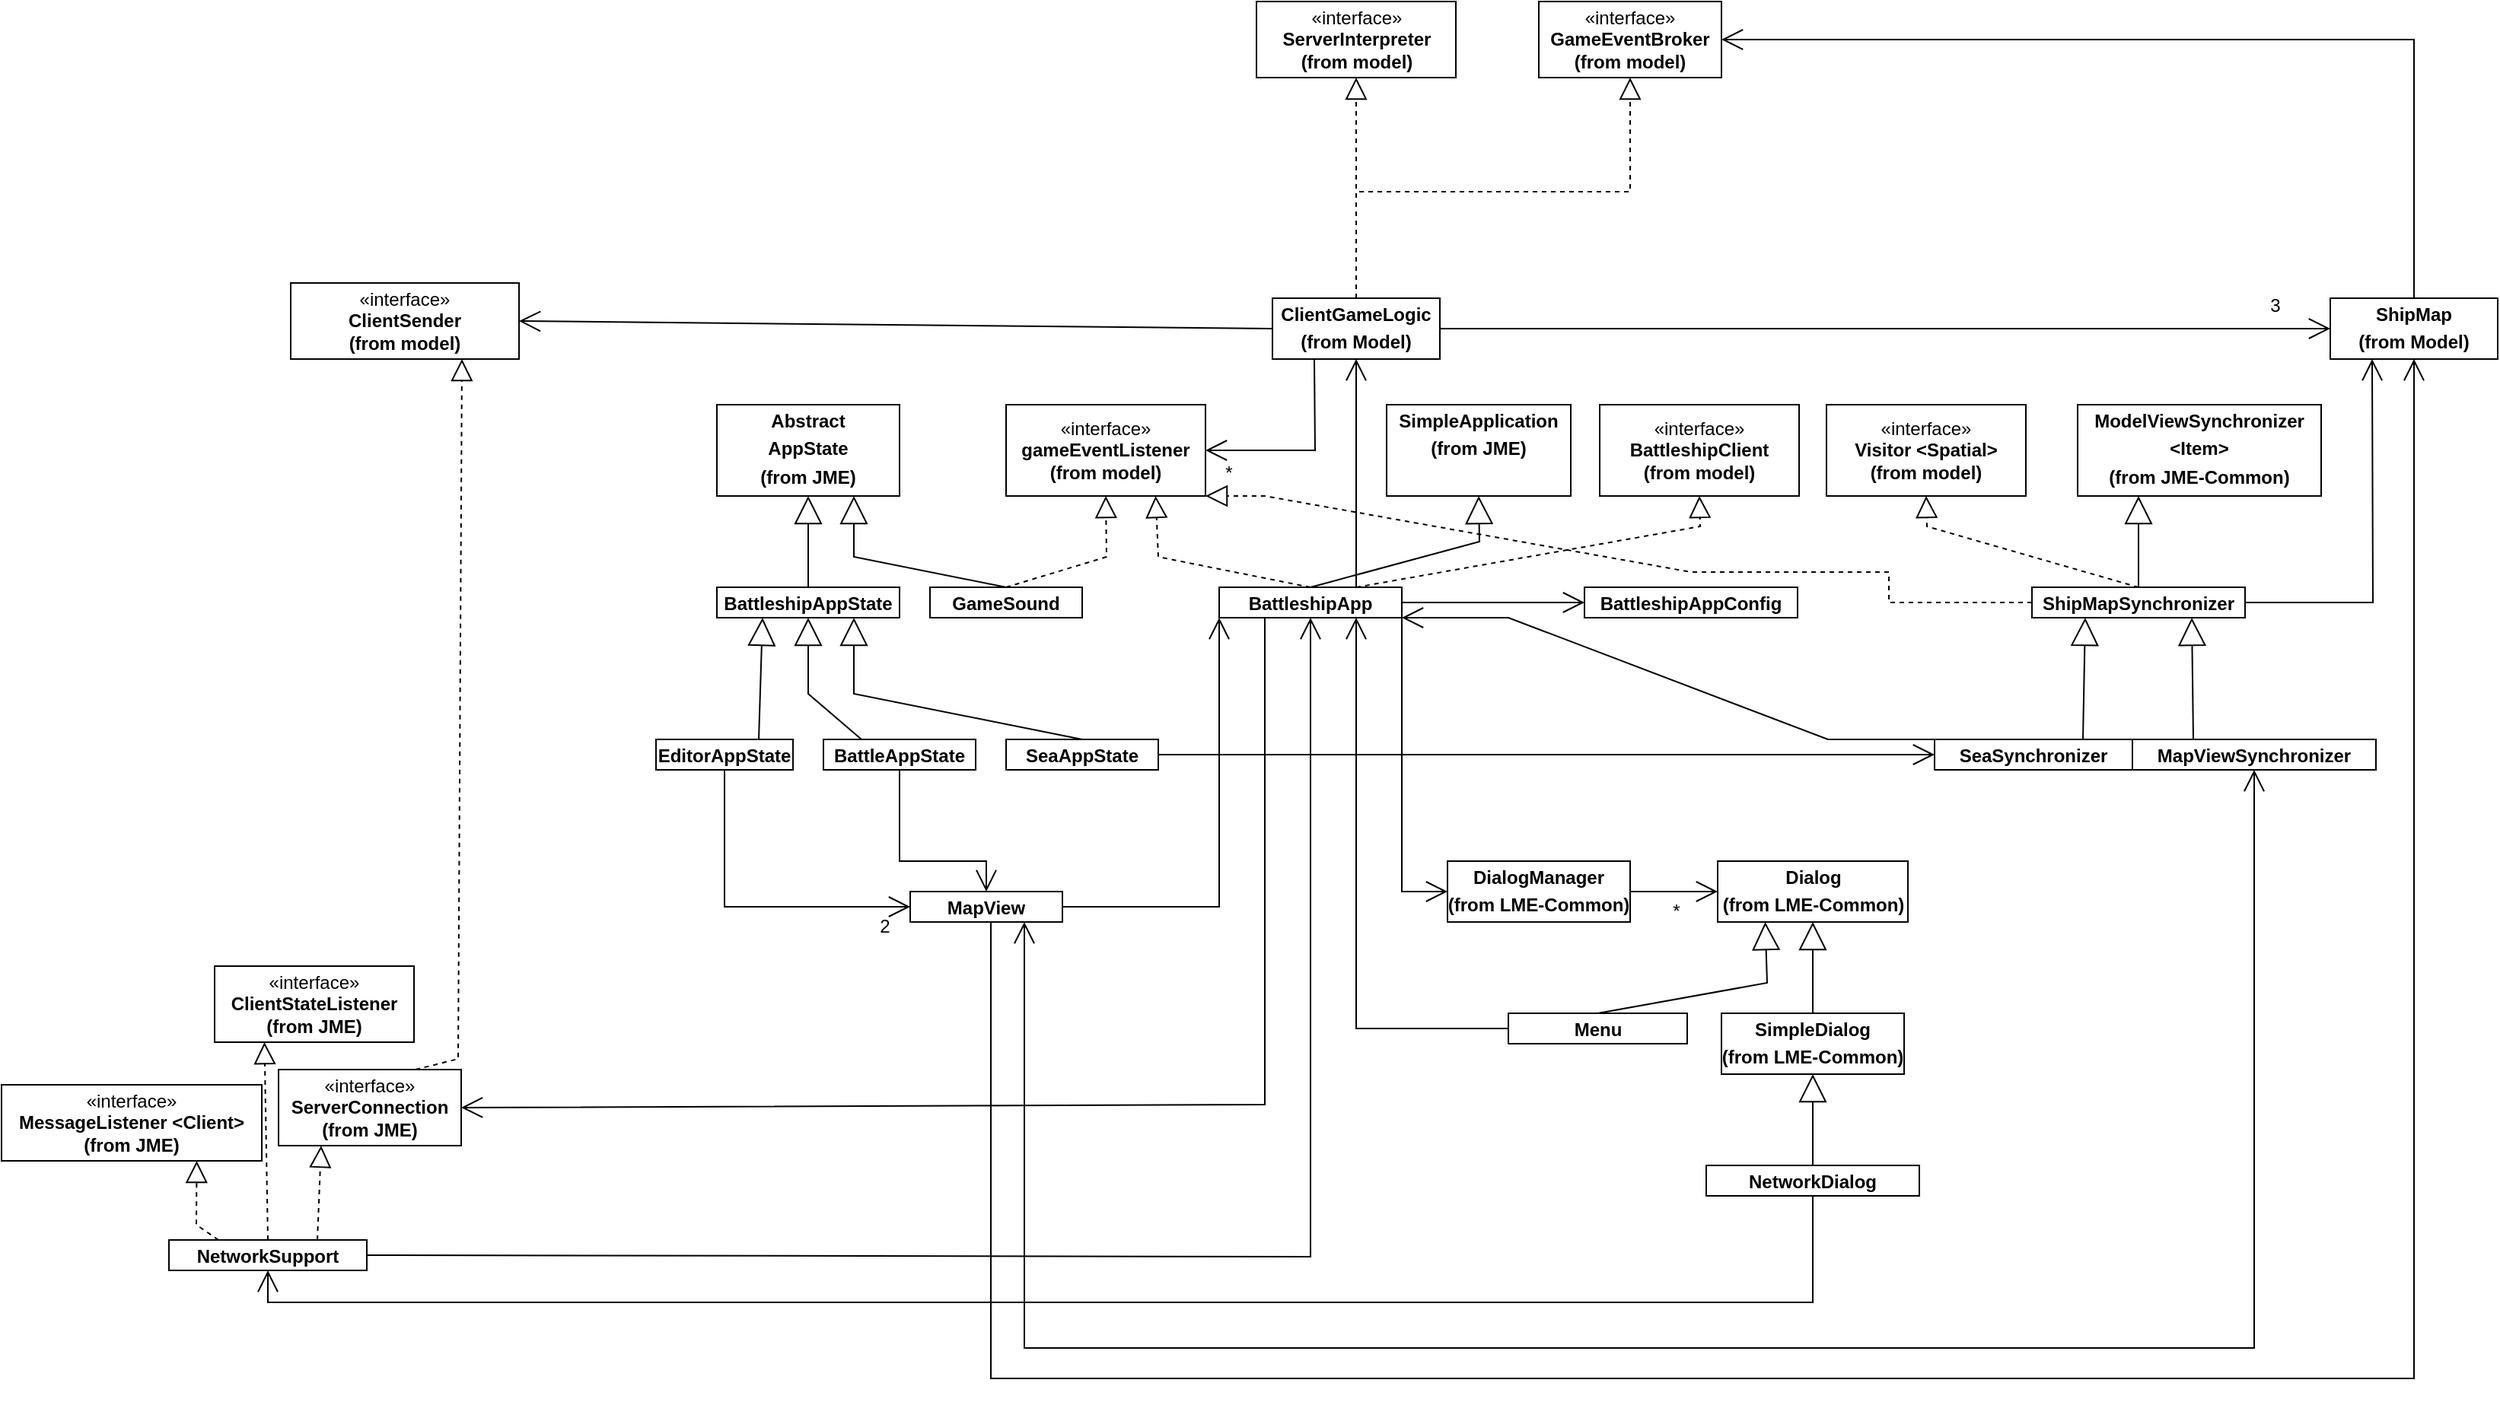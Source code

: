 <mxfile version="24.7.8">
  <diagram id="C5RBs43oDa-KdzZeNtuy" name="Page-1">
    <mxGraphModel dx="1538" dy="866" grid="1" gridSize="10" guides="1" tooltips="1" connect="1" arrows="1" fold="1" page="1" pageScale="1" pageWidth="827" pageHeight="1169" math="0" shadow="0">
      <root>
        <mxCell id="WIyWlLk6GJQsqaUBKTNV-0" />
        <mxCell id="WIyWlLk6GJQsqaUBKTNV-1" parent="WIyWlLk6GJQsqaUBKTNV-0" />
        <mxCell id="TwrB0rHwIU3CN8L-tBzC-1" value="«interface»&lt;br&gt;&lt;b&gt;GameEventBroker&lt;/b&gt;&lt;div&gt;&lt;b&gt;(from model)&lt;/b&gt;&lt;b&gt;&lt;br&gt;&lt;/b&gt;&lt;/div&gt;" style="html=1;whiteSpace=wrap;" vertex="1" parent="WIyWlLk6GJQsqaUBKTNV-1">
          <mxGeometry x="1140" y="535" width="120" height="50" as="geometry" />
        </mxCell>
        <mxCell id="TwrB0rHwIU3CN8L-tBzC-2" value="«interface»&lt;br&gt;&lt;b&gt;ServerInterpreter&lt;/b&gt;&lt;div&gt;&lt;b&gt;(from model)&lt;/b&gt;&lt;/div&gt;" style="html=1;whiteSpace=wrap;" vertex="1" parent="WIyWlLk6GJQsqaUBKTNV-1">
          <mxGeometry x="954.5" y="535" width="131" height="50" as="geometry" />
        </mxCell>
        <mxCell id="TwrB0rHwIU3CN8L-tBzC-3" value="«interface»&lt;br&gt;&lt;b&gt;ClientSender&lt;/b&gt;&lt;div&gt;&lt;b&gt;(from model)&lt;/b&gt;&lt;/div&gt;" style="html=1;whiteSpace=wrap;" vertex="1" parent="WIyWlLk6GJQsqaUBKTNV-1">
          <mxGeometry x="320" y="720" width="150" height="50" as="geometry" />
        </mxCell>
        <mxCell id="TwrB0rHwIU3CN8L-tBzC-4" value="«interface»&lt;br&gt;&lt;b&gt;gameEventListener&lt;/b&gt;&lt;div&gt;&lt;b&gt;(from model)&lt;/b&gt;&lt;/div&gt;" style="html=1;whiteSpace=wrap;" vertex="1" parent="WIyWlLk6GJQsqaUBKTNV-1">
          <mxGeometry x="790" y="800" width="131" height="60" as="geometry" />
        </mxCell>
        <mxCell id="TwrB0rHwIU3CN8L-tBzC-5" value="&lt;p style=&quot;margin:0px;margin-top:4px;text-align:center;&quot;&gt;&lt;b&gt;ClientGameLogic&lt;/b&gt;&lt;/p&gt;&lt;p style=&quot;margin:0px;margin-top:4px;text-align:center;&quot;&gt;&lt;b&gt;(from Model)&lt;/b&gt;&lt;/p&gt;" style="verticalAlign=top;align=left;overflow=fill;html=1;whiteSpace=wrap;" vertex="1" parent="WIyWlLk6GJQsqaUBKTNV-1">
          <mxGeometry x="965" y="730" width="110" height="40" as="geometry" />
        </mxCell>
        <mxCell id="TwrB0rHwIU3CN8L-tBzC-6" value="" style="endArrow=open;endFill=1;endSize=12;html=1;rounded=0;exitX=1;exitY=0.5;exitDx=0;exitDy=0;entryX=0;entryY=0.5;entryDx=0;entryDy=0;" edge="1" parent="WIyWlLk6GJQsqaUBKTNV-1" source="TwrB0rHwIU3CN8L-tBzC-5" target="TwrB0rHwIU3CN8L-tBzC-16">
          <mxGeometry width="160" relative="1" as="geometry">
            <mxPoint x="865" y="445" as="sourcePoint" />
            <mxPoint x="865" y="560" as="targetPoint" />
            <Array as="points" />
          </mxGeometry>
        </mxCell>
        <mxCell id="TwrB0rHwIU3CN8L-tBzC-7" value="" style="endArrow=open;endFill=1;endSize=12;html=1;rounded=0;exitX=0;exitY=0.5;exitDx=0;exitDy=0;entryX=1;entryY=0.5;entryDx=0;entryDy=0;" edge="1" parent="WIyWlLk6GJQsqaUBKTNV-1" source="TwrB0rHwIU3CN8L-tBzC-5" target="TwrB0rHwIU3CN8L-tBzC-3">
          <mxGeometry width="160" relative="1" as="geometry">
            <mxPoint x="867" y="755" as="sourcePoint" />
            <mxPoint x="690" y="750" as="targetPoint" />
            <Array as="points" />
          </mxGeometry>
        </mxCell>
        <mxCell id="TwrB0rHwIU3CN8L-tBzC-8" value="" style="endArrow=open;endFill=1;endSize=12;html=1;rounded=0;exitX=0.25;exitY=1;exitDx=0;exitDy=0;entryX=1;entryY=0.5;entryDx=0;entryDy=0;" edge="1" parent="WIyWlLk6GJQsqaUBKTNV-1" source="TwrB0rHwIU3CN8L-tBzC-5" target="TwrB0rHwIU3CN8L-tBzC-4">
          <mxGeometry width="160" relative="1" as="geometry">
            <mxPoint x="877" y="765" as="sourcePoint" />
            <mxPoint x="877" y="635" as="targetPoint" />
            <Array as="points">
              <mxPoint x="993" y="830" />
            </Array>
          </mxGeometry>
        </mxCell>
        <mxCell id="TwrB0rHwIU3CN8L-tBzC-9" value="" style="endArrow=block;dashed=1;endFill=0;endSize=12;html=1;rounded=0;entryX=0.5;entryY=1;entryDx=0;entryDy=0;exitX=0.5;exitY=0;exitDx=0;exitDy=0;" edge="1" parent="WIyWlLk6GJQsqaUBKTNV-1" source="TwrB0rHwIU3CN8L-tBzC-5" target="TwrB0rHwIU3CN8L-tBzC-1">
          <mxGeometry width="160" relative="1" as="geometry">
            <mxPoint x="880" y="750" as="sourcePoint" />
            <mxPoint x="1015" y="550" as="targetPoint" />
            <Array as="points">
              <mxPoint x="1020" y="660" />
              <mxPoint x="1200" y="660" />
            </Array>
          </mxGeometry>
        </mxCell>
        <mxCell id="TwrB0rHwIU3CN8L-tBzC-10" value="" style="endArrow=block;dashed=1;endFill=0;endSize=12;html=1;rounded=0;entryX=0.5;entryY=1;entryDx=0;entryDy=0;exitX=0.5;exitY=0;exitDx=0;exitDy=0;" edge="1" parent="WIyWlLk6GJQsqaUBKTNV-1" source="TwrB0rHwIU3CN8L-tBzC-5" target="TwrB0rHwIU3CN8L-tBzC-2">
          <mxGeometry width="160" relative="1" as="geometry">
            <mxPoint x="880" y="750" as="sourcePoint" />
            <mxPoint x="1190" y="640" as="targetPoint" />
            <Array as="points">
              <mxPoint x="1020" y="660" />
            </Array>
          </mxGeometry>
        </mxCell>
        <mxCell id="TwrB0rHwIU3CN8L-tBzC-11" value="3" style="text;html=1;align=center;verticalAlign=middle;whiteSpace=wrap;rounded=0;" vertex="1" parent="WIyWlLk6GJQsqaUBKTNV-1">
          <mxGeometry x="1594" y="720" width="60" height="30" as="geometry" />
        </mxCell>
        <mxCell id="TwrB0rHwIU3CN8L-tBzC-15" value="*" style="text;html=1;align=center;verticalAlign=middle;resizable=0;points=[];autosize=1;strokeColor=none;fillColor=none;" vertex="1" parent="WIyWlLk6GJQsqaUBKTNV-1">
          <mxGeometry x="921" y="830" width="30" height="30" as="geometry" />
        </mxCell>
        <mxCell id="TwrB0rHwIU3CN8L-tBzC-16" value="&lt;p style=&quot;margin:0px;margin-top:4px;text-align:center;&quot;&gt;&lt;b style=&quot;background-color: initial;&quot;&gt;ShipMap&lt;/b&gt;&lt;/p&gt;&lt;p style=&quot;margin:0px;margin-top:4px;text-align:center;&quot;&gt;&lt;b style=&quot;background-color: initial;&quot;&gt;(from Model)&lt;/b&gt;&lt;br&gt;&lt;/p&gt;" style="verticalAlign=top;align=left;overflow=fill;html=1;whiteSpace=wrap;" vertex="1" parent="WIyWlLk6GJQsqaUBKTNV-1">
          <mxGeometry x="1660" y="730" width="110" height="40" as="geometry" />
        </mxCell>
        <mxCell id="TwrB0rHwIU3CN8L-tBzC-20" value="" style="endArrow=open;endFill=1;endSize=12;html=1;rounded=0;exitX=0.5;exitY=0;exitDx=0;exitDy=0;entryX=1;entryY=0.5;entryDx=0;entryDy=0;" edge="1" parent="WIyWlLk6GJQsqaUBKTNV-1" source="TwrB0rHwIU3CN8L-tBzC-16" target="TwrB0rHwIU3CN8L-tBzC-1">
          <mxGeometry width="160" relative="1" as="geometry">
            <mxPoint x="1300" y="630" as="sourcePoint" />
            <mxPoint x="1585" y="630" as="targetPoint" />
            <Array as="points">
              <mxPoint x="1715" y="560" />
            </Array>
          </mxGeometry>
        </mxCell>
        <mxCell id="TwrB0rHwIU3CN8L-tBzC-21" value="&lt;p style=&quot;margin:0px;margin-top:4px;text-align:center;&quot;&gt;&lt;b&gt;BattleshipAppState&lt;/b&gt;&lt;/p&gt;" style="verticalAlign=top;align=left;overflow=fill;html=1;whiteSpace=wrap;" vertex="1" parent="WIyWlLk6GJQsqaUBKTNV-1">
          <mxGeometry x="600" y="920" width="120" height="20" as="geometry" />
        </mxCell>
        <mxCell id="TwrB0rHwIU3CN8L-tBzC-22" value="&lt;p style=&quot;margin:0px;margin-top:4px;text-align:center;&quot;&gt;&lt;b&gt;BattleshipApp&lt;/b&gt;&lt;/p&gt;" style="verticalAlign=top;align=left;overflow=fill;html=1;whiteSpace=wrap;" vertex="1" parent="WIyWlLk6GJQsqaUBKTNV-1">
          <mxGeometry x="930" y="920" width="120" height="20" as="geometry" />
        </mxCell>
        <mxCell id="TwrB0rHwIU3CN8L-tBzC-23" value="&lt;p style=&quot;margin:0px;margin-top:4px;text-align:center;&quot;&gt;&lt;b&gt;GameSound&lt;/b&gt;&lt;/p&gt;" style="verticalAlign=top;align=left;overflow=fill;html=1;whiteSpace=wrap;" vertex="1" parent="WIyWlLk6GJQsqaUBKTNV-1">
          <mxGeometry x="740" y="920" width="100" height="20" as="geometry" />
        </mxCell>
        <mxCell id="TwrB0rHwIU3CN8L-tBzC-24" value="&lt;p style=&quot;margin:0px;margin-top:4px;text-align:center;&quot;&gt;&lt;b&gt;BattleshipAppConfig&lt;/b&gt;&lt;/p&gt;" style="verticalAlign=top;align=left;overflow=fill;html=1;whiteSpace=wrap;" vertex="1" parent="WIyWlLk6GJQsqaUBKTNV-1">
          <mxGeometry x="1170" y="920" width="140" height="20" as="geometry" />
        </mxCell>
        <mxCell id="TwrB0rHwIU3CN8L-tBzC-25" value="&lt;p style=&quot;margin:0px;margin-top:4px;text-align:center;&quot;&gt;&lt;b&gt;SeaSynchronizer&lt;/b&gt;&lt;/p&gt;" style="verticalAlign=top;align=left;overflow=fill;html=1;whiteSpace=wrap;" vertex="1" parent="WIyWlLk6GJQsqaUBKTNV-1">
          <mxGeometry x="1400" y="1020" width="130" height="20" as="geometry" />
        </mxCell>
        <mxCell id="TwrB0rHwIU3CN8L-tBzC-26" value="«interface»&lt;br&gt;&lt;b&gt;BattleshipClient&lt;/b&gt;&lt;div&gt;&lt;b&gt;(from model)&lt;/b&gt;&lt;/div&gt;" style="html=1;whiteSpace=wrap;" vertex="1" parent="WIyWlLk6GJQsqaUBKTNV-1">
          <mxGeometry x="1180" y="800" width="131" height="60" as="geometry" />
        </mxCell>
        <mxCell id="TwrB0rHwIU3CN8L-tBzC-27" value="«interface»&lt;br&gt;&lt;div&gt;&lt;b&gt;Visitor &amp;lt;Spatial&amp;gt;&lt;/b&gt;&lt;/div&gt;&lt;div&gt;&lt;b&gt;(from model)&lt;/b&gt;&lt;/div&gt;" style="html=1;whiteSpace=wrap;" vertex="1" parent="WIyWlLk6GJQsqaUBKTNV-1">
          <mxGeometry x="1329" y="800" width="131" height="60" as="geometry" />
        </mxCell>
        <mxCell id="TwrB0rHwIU3CN8L-tBzC-28" value="&lt;p style=&quot;margin:0px;margin-top:4px;text-align:center;&quot;&gt;&lt;b&gt;ModelViewSynchronizer&lt;/b&gt;&lt;/p&gt;&lt;p style=&quot;margin:0px;margin-top:4px;text-align:center;&quot;&gt;&lt;b&gt;&amp;lt;Item&amp;gt;&lt;/b&gt;&lt;/p&gt;&lt;p style=&quot;margin:0px;margin-top:4px;text-align:center;&quot;&gt;&lt;b&gt;(from JME-Common)&lt;/b&gt;&lt;/p&gt;" style="verticalAlign=top;align=left;overflow=fill;html=1;whiteSpace=wrap;" vertex="1" parent="WIyWlLk6GJQsqaUBKTNV-1">
          <mxGeometry x="1494" y="800" width="160" height="60" as="geometry" />
        </mxCell>
        <mxCell id="TwrB0rHwIU3CN8L-tBzC-29" value="&lt;p style=&quot;margin:0px;margin-top:4px;text-align:center;&quot;&gt;&lt;b&gt;SimpleApplication&lt;/b&gt;&lt;/p&gt;&lt;p style=&quot;margin:0px;margin-top:4px;text-align:center;&quot;&gt;&lt;b style=&quot;background-color: initial;&quot;&gt;(from JME)&lt;/b&gt;&lt;br&gt;&lt;/p&gt;" style="verticalAlign=top;align=left;overflow=fill;html=1;whiteSpace=wrap;" vertex="1" parent="WIyWlLk6GJQsqaUBKTNV-1">
          <mxGeometry x="1040" y="800" width="121" height="60" as="geometry" />
        </mxCell>
        <mxCell id="TwrB0rHwIU3CN8L-tBzC-31" value="&lt;p style=&quot;margin:0px;margin-top:4px;text-align:center;&quot;&gt;&lt;b&gt;ShipMapSynchronizer&lt;/b&gt;&lt;/p&gt;" style="verticalAlign=top;align=left;overflow=fill;html=1;whiteSpace=wrap;" vertex="1" parent="WIyWlLk6GJQsqaUBKTNV-1">
          <mxGeometry x="1464" y="920" width="140" height="20" as="geometry" />
        </mxCell>
        <mxCell id="TwrB0rHwIU3CN8L-tBzC-32" value="&lt;p style=&quot;margin:0px;margin-top:4px;text-align:center;&quot;&gt;&lt;b&gt;MapViewSynchronizer&lt;/b&gt;&lt;/p&gt;&lt;p style=&quot;margin:0px;margin-top:4px;text-align:center;&quot;&gt;&lt;b&gt;&lt;br&gt;&lt;/b&gt;&lt;/p&gt;" style="verticalAlign=top;align=left;overflow=fill;html=1;whiteSpace=wrap;" vertex="1" parent="WIyWlLk6GJQsqaUBKTNV-1">
          <mxGeometry x="1530" y="1020" width="160" height="20" as="geometry" />
        </mxCell>
        <mxCell id="TwrB0rHwIU3CN8L-tBzC-33" value="&lt;p style=&quot;margin:0px;margin-top:4px;text-align:center;&quot;&gt;&lt;b&gt;EditorAppState&lt;/b&gt;&lt;/p&gt;" style="verticalAlign=top;align=left;overflow=fill;html=1;whiteSpace=wrap;" vertex="1" parent="WIyWlLk6GJQsqaUBKTNV-1">
          <mxGeometry x="560" y="1020" width="90" height="20" as="geometry" />
        </mxCell>
        <mxCell id="TwrB0rHwIU3CN8L-tBzC-34" value="&lt;p style=&quot;margin:0px;margin-top:4px;text-align:center;&quot;&gt;&lt;b&gt;BattleAppState&lt;/b&gt;&lt;/p&gt;" style="verticalAlign=top;align=left;overflow=fill;html=1;whiteSpace=wrap;" vertex="1" parent="WIyWlLk6GJQsqaUBKTNV-1">
          <mxGeometry x="670" y="1020" width="100" height="20" as="geometry" />
        </mxCell>
        <mxCell id="TwrB0rHwIU3CN8L-tBzC-35" value="&lt;p style=&quot;margin:0px;margin-top:4px;text-align:center;&quot;&gt;&lt;b&gt;SeaAppState&lt;/b&gt;&lt;/p&gt;" style="verticalAlign=top;align=left;overflow=fill;html=1;whiteSpace=wrap;" vertex="1" parent="WIyWlLk6GJQsqaUBKTNV-1">
          <mxGeometry x="790" y="1020" width="100" height="20" as="geometry" />
        </mxCell>
        <mxCell id="TwrB0rHwIU3CN8L-tBzC-36" value="&lt;p style=&quot;margin:0px;margin-top:4px;text-align:center;&quot;&gt;&lt;b&gt;MapView&lt;/b&gt;&lt;/p&gt;" style="verticalAlign=top;align=left;overflow=fill;html=1;whiteSpace=wrap;" vertex="1" parent="WIyWlLk6GJQsqaUBKTNV-1">
          <mxGeometry x="727" y="1120" width="100" height="20" as="geometry" />
        </mxCell>
        <mxCell id="TwrB0rHwIU3CN8L-tBzC-37" value="&lt;p style=&quot;margin:0px;margin-top:4px;text-align:center;&quot;&gt;&lt;b&gt;DialogManager&lt;/b&gt;&lt;/p&gt;&lt;p style=&quot;margin:0px;margin-top:4px;text-align:center;&quot;&gt;&lt;b&gt;(from LME-Common)&lt;/b&gt;&lt;/p&gt;" style="verticalAlign=top;align=left;overflow=fill;html=1;whiteSpace=wrap;" vertex="1" parent="WIyWlLk6GJQsqaUBKTNV-1">
          <mxGeometry x="1080" y="1100" width="120" height="40" as="geometry" />
        </mxCell>
        <mxCell id="TwrB0rHwIU3CN8L-tBzC-38" value="&lt;p style=&quot;margin:0px;margin-top:4px;text-align:center;&quot;&gt;&lt;b&gt;Dialog&lt;/b&gt;&lt;/p&gt;&lt;p style=&quot;margin:0px;margin-top:4px;text-align:center;&quot;&gt;&lt;b&gt;(from LME-Common)&lt;/b&gt;&lt;/p&gt;" style="verticalAlign=top;align=left;overflow=fill;html=1;whiteSpace=wrap;" vertex="1" parent="WIyWlLk6GJQsqaUBKTNV-1">
          <mxGeometry x="1257.5" y="1100" width="125" height="40" as="geometry" />
        </mxCell>
        <mxCell id="TwrB0rHwIU3CN8L-tBzC-39" value="&lt;p style=&quot;margin:0px;margin-top:4px;text-align:center;&quot;&gt;&lt;b&gt;NetworkDialog&lt;/b&gt;&lt;/p&gt;" style="verticalAlign=top;align=left;overflow=fill;html=1;whiteSpace=wrap;" vertex="1" parent="WIyWlLk6GJQsqaUBKTNV-1">
          <mxGeometry x="1250" y="1300" width="140" height="20" as="geometry" />
        </mxCell>
        <mxCell id="TwrB0rHwIU3CN8L-tBzC-41" value="&lt;p style=&quot;margin:0px;margin-top:4px;text-align:center;&quot;&gt;&lt;b&gt;SimpleDialog&lt;/b&gt;&lt;/p&gt;&lt;p style=&quot;margin:0px;margin-top:4px;text-align:center;&quot;&gt;&lt;b&gt;(from LME-Common)&lt;/b&gt;&lt;/p&gt;" style="verticalAlign=top;align=left;overflow=fill;html=1;whiteSpace=wrap;" vertex="1" parent="WIyWlLk6GJQsqaUBKTNV-1">
          <mxGeometry x="1260" y="1200" width="120" height="40" as="geometry" />
        </mxCell>
        <mxCell id="TwrB0rHwIU3CN8L-tBzC-42" value="&lt;p style=&quot;margin:0px;margin-top:4px;text-align:center;&quot;&gt;&lt;b&gt;Menu&lt;/b&gt;&lt;/p&gt;" style="verticalAlign=top;align=left;overflow=fill;html=1;whiteSpace=wrap;" vertex="1" parent="WIyWlLk6GJQsqaUBKTNV-1">
          <mxGeometry x="1120" y="1200" width="117.5" height="20" as="geometry" />
        </mxCell>
        <mxCell id="TwrB0rHwIU3CN8L-tBzC-43" value="&lt;p style=&quot;margin:0px;margin-top:4px;text-align:center;&quot;&gt;&lt;b&gt;NetworkSupport&lt;/b&gt;&lt;/p&gt;" style="verticalAlign=top;align=left;overflow=fill;html=1;whiteSpace=wrap;" vertex="1" parent="WIyWlLk6GJQsqaUBKTNV-1">
          <mxGeometry x="240" y="1349" width="130" height="20" as="geometry" />
        </mxCell>
        <mxCell id="TwrB0rHwIU3CN8L-tBzC-44" value="&lt;p style=&quot;margin:0px;margin-top:4px;text-align:center;&quot;&gt;&lt;b&gt;Abstract&lt;/b&gt;&lt;/p&gt;&lt;p style=&quot;margin:0px;margin-top:4px;text-align:center;&quot;&gt;&lt;b&gt;AppState&lt;/b&gt;&lt;/p&gt;&lt;p style=&quot;margin:0px;margin-top:4px;text-align:center;&quot;&gt;&lt;b&gt;(from JME)&lt;/b&gt;&lt;/p&gt;" style="verticalAlign=top;align=left;overflow=fill;html=1;whiteSpace=wrap;" vertex="1" parent="WIyWlLk6GJQsqaUBKTNV-1">
          <mxGeometry x="600" y="800" width="120" height="60" as="geometry" />
        </mxCell>
        <mxCell id="TwrB0rHwIU3CN8L-tBzC-45" value="" style="endArrow=block;endSize=16;endFill=0;html=1;rounded=0;exitX=0.5;exitY=0;exitDx=0;exitDy=0;entryX=0.5;entryY=1;entryDx=0;entryDy=0;" edge="1" parent="WIyWlLk6GJQsqaUBKTNV-1" source="TwrB0rHwIU3CN8L-tBzC-22" target="TwrB0rHwIU3CN8L-tBzC-29">
          <mxGeometry width="160" relative="1" as="geometry">
            <mxPoint x="1080" y="970" as="sourcePoint" />
            <mxPoint x="1240" y="970" as="targetPoint" />
            <Array as="points">
              <mxPoint x="1101" y="890" />
            </Array>
            <mxPoint as="offset" />
          </mxGeometry>
        </mxCell>
        <mxCell id="TwrB0rHwIU3CN8L-tBzC-49" value="" style="endArrow=block;endSize=16;endFill=0;html=1;rounded=0;exitX=0.5;exitY=0;exitDx=0;exitDy=0;entryX=0.5;entryY=1;entryDx=0;entryDy=0;" edge="1" parent="WIyWlLk6GJQsqaUBKTNV-1" source="TwrB0rHwIU3CN8L-tBzC-21" target="TwrB0rHwIU3CN8L-tBzC-44">
          <mxGeometry width="160" relative="1" as="geometry">
            <mxPoint x="1070" y="990" as="sourcePoint" />
            <mxPoint x="1230" y="990" as="targetPoint" />
          </mxGeometry>
        </mxCell>
        <mxCell id="TwrB0rHwIU3CN8L-tBzC-50" value="" style="endArrow=block;endSize=16;endFill=0;html=1;rounded=0;exitX=0.5;exitY=0;exitDx=0;exitDy=0;entryX=0.5;entryY=1;entryDx=0;entryDy=0;" edge="1" parent="WIyWlLk6GJQsqaUBKTNV-1" source="TwrB0rHwIU3CN8L-tBzC-41" target="TwrB0rHwIU3CN8L-tBzC-38">
          <mxGeometry width="160" relative="1" as="geometry">
            <mxPoint x="1080" y="1000" as="sourcePoint" />
            <mxPoint x="1240" y="1000" as="targetPoint" />
          </mxGeometry>
        </mxCell>
        <mxCell id="TwrB0rHwIU3CN8L-tBzC-51" value="" style="endArrow=block;endSize=16;endFill=0;html=1;rounded=0;exitX=0.5;exitY=0;exitDx=0;exitDy=0;entryX=0.25;entryY=1;entryDx=0;entryDy=0;" edge="1" parent="WIyWlLk6GJQsqaUBKTNV-1" source="TwrB0rHwIU3CN8L-tBzC-42" target="TwrB0rHwIU3CN8L-tBzC-38">
          <mxGeometry width="160" relative="1" as="geometry">
            <mxPoint x="1090" y="1010" as="sourcePoint" />
            <mxPoint x="1250" y="1010" as="targetPoint" />
            <Array as="points">
              <mxPoint x="1290" y="1180" />
            </Array>
          </mxGeometry>
        </mxCell>
        <mxCell id="TwrB0rHwIU3CN8L-tBzC-52" value="" style="endArrow=block;endSize=16;endFill=0;html=1;rounded=0;exitX=0.5;exitY=0;exitDx=0;exitDy=0;entryX=0.5;entryY=1;entryDx=0;entryDy=0;" edge="1" parent="WIyWlLk6GJQsqaUBKTNV-1" source="TwrB0rHwIU3CN8L-tBzC-39" target="TwrB0rHwIU3CN8L-tBzC-41">
          <mxGeometry width="160" relative="1" as="geometry">
            <mxPoint x="1100" y="1020" as="sourcePoint" />
            <mxPoint x="1260" y="1020" as="targetPoint" />
          </mxGeometry>
        </mxCell>
        <mxCell id="TwrB0rHwIU3CN8L-tBzC-53" value="" style="endArrow=block;endSize=16;endFill=0;html=1;rounded=0;exitX=0.5;exitY=0;exitDx=0;exitDy=0;entryX=0.25;entryY=1;entryDx=0;entryDy=0;" edge="1" parent="WIyWlLk6GJQsqaUBKTNV-1" source="TwrB0rHwIU3CN8L-tBzC-31" target="TwrB0rHwIU3CN8L-tBzC-28">
          <mxGeometry width="160" relative="1" as="geometry">
            <mxPoint x="1110" y="1030" as="sourcePoint" />
            <mxPoint x="1270" y="1030" as="targetPoint" />
          </mxGeometry>
        </mxCell>
        <mxCell id="TwrB0rHwIU3CN8L-tBzC-54" value="" style="endArrow=block;endSize=16;endFill=0;html=1;rounded=0;exitX=0.75;exitY=0;exitDx=0;exitDy=0;entryX=0.25;entryY=1;entryDx=0;entryDy=0;" edge="1" parent="WIyWlLk6GJQsqaUBKTNV-1" source="TwrB0rHwIU3CN8L-tBzC-33" target="TwrB0rHwIU3CN8L-tBzC-21">
          <mxGeometry width="160" relative="1" as="geometry">
            <mxPoint x="1120" y="1040" as="sourcePoint" />
            <mxPoint x="1280" y="1040" as="targetPoint" />
          </mxGeometry>
        </mxCell>
        <mxCell id="TwrB0rHwIU3CN8L-tBzC-55" value="" style="endArrow=block;endSize=16;endFill=0;html=1;rounded=0;exitX=0.25;exitY=0;exitDx=0;exitDy=0;entryX=0.5;entryY=1;entryDx=0;entryDy=0;" edge="1" parent="WIyWlLk6GJQsqaUBKTNV-1" source="TwrB0rHwIU3CN8L-tBzC-34" target="TwrB0rHwIU3CN8L-tBzC-21">
          <mxGeometry width="160" relative="1" as="geometry">
            <mxPoint x="1130" y="1050" as="sourcePoint" />
            <mxPoint x="1290" y="1050" as="targetPoint" />
            <Array as="points">
              <mxPoint x="660" y="990" />
            </Array>
          </mxGeometry>
        </mxCell>
        <mxCell id="TwrB0rHwIU3CN8L-tBzC-56" value="" style="endArrow=block;endSize=16;endFill=0;html=1;rounded=0;exitX=0.5;exitY=0;exitDx=0;exitDy=0;entryX=0.75;entryY=1;entryDx=0;entryDy=0;" edge="1" parent="WIyWlLk6GJQsqaUBKTNV-1" source="TwrB0rHwIU3CN8L-tBzC-35" target="TwrB0rHwIU3CN8L-tBzC-21">
          <mxGeometry width="160" relative="1" as="geometry">
            <mxPoint x="1140" y="1060" as="sourcePoint" />
            <mxPoint x="1300" y="1060" as="targetPoint" />
            <Array as="points">
              <mxPoint x="690" y="990" />
            </Array>
          </mxGeometry>
        </mxCell>
        <mxCell id="TwrB0rHwIU3CN8L-tBzC-57" value="" style="endArrow=block;endSize=16;endFill=0;html=1;rounded=0;exitX=0.25;exitY=0;exitDx=0;exitDy=0;entryX=0.75;entryY=1;entryDx=0;entryDy=0;" edge="1" parent="WIyWlLk6GJQsqaUBKTNV-1" source="TwrB0rHwIU3CN8L-tBzC-32" target="TwrB0rHwIU3CN8L-tBzC-31">
          <mxGeometry width="160" relative="1" as="geometry">
            <mxPoint x="1520" y="1055" as="sourcePoint" />
            <mxPoint x="1560" y="955" as="targetPoint" />
          </mxGeometry>
        </mxCell>
        <mxCell id="TwrB0rHwIU3CN8L-tBzC-58" value="" style="endArrow=block;endSize=16;endFill=0;html=1;rounded=0;exitX=0.75;exitY=0;exitDx=0;exitDy=0;entryX=0.25;entryY=1;entryDx=0;entryDy=0;" edge="1" parent="WIyWlLk6GJQsqaUBKTNV-1" source="TwrB0rHwIU3CN8L-tBzC-25" target="TwrB0rHwIU3CN8L-tBzC-31">
          <mxGeometry width="160" relative="1" as="geometry">
            <mxPoint x="1470" y="995" as="sourcePoint" />
            <mxPoint x="1480" y="955" as="targetPoint" />
          </mxGeometry>
        </mxCell>
        <mxCell id="TwrB0rHwIU3CN8L-tBzC-59" value="" style="endArrow=block;dashed=1;endFill=0;endSize=12;html=1;rounded=0;exitX=0.5;exitY=0;exitDx=0;exitDy=0;entryX=0.5;entryY=1;entryDx=0;entryDy=0;" edge="1" parent="WIyWlLk6GJQsqaUBKTNV-1" source="TwrB0rHwIU3CN8L-tBzC-23" target="TwrB0rHwIU3CN8L-tBzC-4">
          <mxGeometry width="160" relative="1" as="geometry">
            <mxPoint x="1075" y="1010" as="sourcePoint" />
            <mxPoint x="1235" y="1010" as="targetPoint" />
            <Array as="points">
              <mxPoint x="856" y="900" />
            </Array>
          </mxGeometry>
        </mxCell>
        <mxCell id="TwrB0rHwIU3CN8L-tBzC-61" value="" style="endArrow=block;dashed=1;endFill=0;endSize=12;html=1;rounded=0;exitX=0.5;exitY=0;exitDx=0;exitDy=0;entryX=0.75;entryY=1;entryDx=0;entryDy=0;" edge="1" parent="WIyWlLk6GJQsqaUBKTNV-1" source="TwrB0rHwIU3CN8L-tBzC-22" target="TwrB0rHwIU3CN8L-tBzC-4">
          <mxGeometry width="160" relative="1" as="geometry">
            <mxPoint x="1085" y="1020" as="sourcePoint" />
            <mxPoint x="1245" y="1020" as="targetPoint" />
            <Array as="points">
              <mxPoint x="890" y="900" />
            </Array>
          </mxGeometry>
        </mxCell>
        <mxCell id="TwrB0rHwIU3CN8L-tBzC-62" value="" style="endArrow=block;dashed=1;endFill=0;endSize=12;html=1;rounded=0;exitX=0.75;exitY=0;exitDx=0;exitDy=0;entryX=0.5;entryY=1;entryDx=0;entryDy=0;" edge="1" parent="WIyWlLk6GJQsqaUBKTNV-1" source="TwrB0rHwIU3CN8L-tBzC-22" target="TwrB0rHwIU3CN8L-tBzC-26">
          <mxGeometry width="160" relative="1" as="geometry">
            <mxPoint x="1095" y="1030" as="sourcePoint" />
            <mxPoint x="1255" y="1030" as="targetPoint" />
            <Array as="points">
              <mxPoint x="1246" y="880" />
            </Array>
          </mxGeometry>
        </mxCell>
        <mxCell id="TwrB0rHwIU3CN8L-tBzC-63" value="" style="endArrow=block;dashed=1;endFill=0;endSize=12;html=1;rounded=0;exitX=0;exitY=0.5;exitDx=0;exitDy=0;entryX=1;entryY=1;entryDx=0;entryDy=0;" edge="1" parent="WIyWlLk6GJQsqaUBKTNV-1" source="TwrB0rHwIU3CN8L-tBzC-31" target="TwrB0rHwIU3CN8L-tBzC-4">
          <mxGeometry width="160" relative="1" as="geometry">
            <mxPoint x="1105" y="1040" as="sourcePoint" />
            <mxPoint x="1265" y="1040" as="targetPoint" />
            <Array as="points">
              <mxPoint x="1370" y="930" />
              <mxPoint x="1370" y="910" />
              <mxPoint x="1240" y="910" />
              <mxPoint x="960" y="860" />
            </Array>
          </mxGeometry>
        </mxCell>
        <mxCell id="TwrB0rHwIU3CN8L-tBzC-64" value="" style="endArrow=block;dashed=1;endFill=0;endSize=12;html=1;rounded=0;exitX=0.5;exitY=0;exitDx=0;exitDy=0;entryX=0.5;entryY=1;entryDx=0;entryDy=0;" edge="1" parent="WIyWlLk6GJQsqaUBKTNV-1" source="TwrB0rHwIU3CN8L-tBzC-31" target="TwrB0rHwIU3CN8L-tBzC-27">
          <mxGeometry width="160" relative="1" as="geometry">
            <mxPoint x="1115" y="1050" as="sourcePoint" />
            <mxPoint x="1275" y="1050" as="targetPoint" />
            <Array as="points">
              <mxPoint x="1395" y="880" />
            </Array>
          </mxGeometry>
        </mxCell>
        <mxCell id="TwrB0rHwIU3CN8L-tBzC-65" value="«interface»&lt;br&gt;&lt;b&gt;ServerConnection&lt;/b&gt;&lt;div&gt;&lt;b&gt;(from JME)&lt;/b&gt;&lt;/div&gt;" style="html=1;whiteSpace=wrap;" vertex="1" parent="WIyWlLk6GJQsqaUBKTNV-1">
          <mxGeometry x="312" y="1237" width="120" height="50" as="geometry" />
        </mxCell>
        <mxCell id="TwrB0rHwIU3CN8L-tBzC-66" value="«interface»&lt;br&gt;&lt;b&gt;ClientStateListener&lt;/b&gt;&lt;div&gt;&lt;b&gt;(from JME)&lt;/b&gt;&lt;/div&gt;" style="html=1;whiteSpace=wrap;" vertex="1" parent="WIyWlLk6GJQsqaUBKTNV-1">
          <mxGeometry x="270" y="1169" width="131" height="50" as="geometry" />
        </mxCell>
        <mxCell id="TwrB0rHwIU3CN8L-tBzC-67" value="«interface»&lt;br&gt;&lt;div&gt;&lt;b&gt;MessageListener &amp;lt;Client&amp;gt; (from JME)&lt;/b&gt;&lt;/div&gt;" style="html=1;whiteSpace=wrap;" vertex="1" parent="WIyWlLk6GJQsqaUBKTNV-1">
          <mxGeometry x="130" y="1247" width="171" height="50" as="geometry" />
        </mxCell>
        <mxCell id="TwrB0rHwIU3CN8L-tBzC-69" value="" style="endArrow=block;dashed=1;endFill=0;endSize=12;html=1;rounded=0;exitX=0.75;exitY=0;exitDx=0;exitDy=0;entryX=0.75;entryY=1;entryDx=0;entryDy=0;" edge="1" parent="WIyWlLk6GJQsqaUBKTNV-1" source="TwrB0rHwIU3CN8L-tBzC-65" target="TwrB0rHwIU3CN8L-tBzC-3">
          <mxGeometry width="160" relative="1" as="geometry">
            <mxPoint x="480" y="850" as="sourcePoint" />
            <mxPoint x="546" y="790" as="targetPoint" />
            <Array as="points">
              <mxPoint x="430" y="1230" />
            </Array>
          </mxGeometry>
        </mxCell>
        <mxCell id="TwrB0rHwIU3CN8L-tBzC-72" value="" style="endArrow=open;endFill=1;endSize=12;html=1;rounded=0;exitX=0.75;exitY=0;exitDx=0;exitDy=0;entryX=0.5;entryY=1;entryDx=0;entryDy=0;" edge="1" parent="WIyWlLk6GJQsqaUBKTNV-1" source="TwrB0rHwIU3CN8L-tBzC-22" target="TwrB0rHwIU3CN8L-tBzC-5">
          <mxGeometry width="160" relative="1" as="geometry">
            <mxPoint x="940" y="990" as="sourcePoint" />
            <mxPoint x="1100" y="990" as="targetPoint" />
          </mxGeometry>
        </mxCell>
        <mxCell id="TwrB0rHwIU3CN8L-tBzC-73" value="" style="endArrow=open;endFill=1;endSize=12;html=1;rounded=0;exitX=1;exitY=0.5;exitDx=0;exitDy=0;entryX=0;entryY=0.5;entryDx=0;entryDy=0;" edge="1" parent="WIyWlLk6GJQsqaUBKTNV-1" source="TwrB0rHwIU3CN8L-tBzC-22" target="TwrB0rHwIU3CN8L-tBzC-24">
          <mxGeometry width="160" relative="1" as="geometry">
            <mxPoint x="950" y="1000" as="sourcePoint" />
            <mxPoint x="1110" y="1000" as="targetPoint" />
          </mxGeometry>
        </mxCell>
        <mxCell id="TwrB0rHwIU3CN8L-tBzC-74" value="" style="endArrow=open;endFill=1;endSize=12;html=1;rounded=0;exitX=0.25;exitY=1;exitDx=0;exitDy=0;entryX=1;entryY=0.5;entryDx=0;entryDy=0;" edge="1" parent="WIyWlLk6GJQsqaUBKTNV-1" source="TwrB0rHwIU3CN8L-tBzC-22" target="TwrB0rHwIU3CN8L-tBzC-65">
          <mxGeometry width="160" relative="1" as="geometry">
            <mxPoint x="960" y="1010" as="sourcePoint" />
            <mxPoint x="570" y="1130" as="targetPoint" />
            <Array as="points">
              <mxPoint x="960" y="1260" />
            </Array>
          </mxGeometry>
        </mxCell>
        <mxCell id="TwrB0rHwIU3CN8L-tBzC-75" value="" style="endArrow=open;endFill=1;endSize=12;html=1;rounded=0;exitX=1;exitY=1;exitDx=0;exitDy=0;entryX=0;entryY=0.5;entryDx=0;entryDy=0;" edge="1" parent="WIyWlLk6GJQsqaUBKTNV-1" source="TwrB0rHwIU3CN8L-tBzC-22" target="TwrB0rHwIU3CN8L-tBzC-37">
          <mxGeometry width="160" relative="1" as="geometry">
            <mxPoint x="970" y="1020" as="sourcePoint" />
            <mxPoint x="1130" y="1020" as="targetPoint" />
            <Array as="points">
              <mxPoint x="1050" y="1120" />
            </Array>
          </mxGeometry>
        </mxCell>
        <mxCell id="TwrB0rHwIU3CN8L-tBzC-76" value="" style="endArrow=open;endFill=1;endSize=12;html=1;rounded=0;exitX=1;exitY=0.5;exitDx=0;exitDy=0;entryX=0;entryY=0.5;entryDx=0;entryDy=0;" edge="1" parent="WIyWlLk6GJQsqaUBKTNV-1" source="TwrB0rHwIU3CN8L-tBzC-37" target="TwrB0rHwIU3CN8L-tBzC-38">
          <mxGeometry width="160" relative="1" as="geometry">
            <mxPoint x="980" y="1030" as="sourcePoint" />
            <mxPoint x="1140" y="1030" as="targetPoint" />
          </mxGeometry>
        </mxCell>
        <mxCell id="TwrB0rHwIU3CN8L-tBzC-77" value="*" style="text;html=1;align=center;verticalAlign=middle;resizable=0;points=[];autosize=1;strokeColor=none;fillColor=none;" vertex="1" parent="WIyWlLk6GJQsqaUBKTNV-1">
          <mxGeometry x="1215" y="1118" width="30" height="30" as="geometry" />
        </mxCell>
        <mxCell id="TwrB0rHwIU3CN8L-tBzC-78" value="" style="endArrow=open;endFill=1;endSize=12;html=1;rounded=0;exitX=1;exitY=0.5;exitDx=0;exitDy=0;entryX=0;entryY=0.5;entryDx=0;entryDy=0;" edge="1" parent="WIyWlLk6GJQsqaUBKTNV-1" source="TwrB0rHwIU3CN8L-tBzC-35" target="TwrB0rHwIU3CN8L-tBzC-25">
          <mxGeometry width="160" relative="1" as="geometry">
            <mxPoint x="990" y="1040" as="sourcePoint" />
            <mxPoint x="1150" y="1040" as="targetPoint" />
          </mxGeometry>
        </mxCell>
        <mxCell id="TwrB0rHwIU3CN8L-tBzC-79" value="" style="endArrow=open;endFill=1;endSize=12;html=1;rounded=0;exitX=0;exitY=0;exitDx=0;exitDy=0;entryX=1;entryY=1;entryDx=0;entryDy=0;" edge="1" parent="WIyWlLk6GJQsqaUBKTNV-1" source="TwrB0rHwIU3CN8L-tBzC-25" target="TwrB0rHwIU3CN8L-tBzC-22">
          <mxGeometry width="160" relative="1" as="geometry">
            <mxPoint x="1000" y="1050" as="sourcePoint" />
            <mxPoint x="1090" y="960" as="targetPoint" />
            <Array as="points">
              <mxPoint x="1330" y="1020" />
              <mxPoint x="1120" y="940" />
            </Array>
          </mxGeometry>
        </mxCell>
        <mxCell id="TwrB0rHwIU3CN8L-tBzC-80" value="" style="endArrow=open;endFill=1;endSize=12;html=1;rounded=0;exitX=1;exitY=0.5;exitDx=0;exitDy=0;entryX=0;entryY=1;entryDx=0;entryDy=0;" edge="1" parent="WIyWlLk6GJQsqaUBKTNV-1" source="TwrB0rHwIU3CN8L-tBzC-36" target="TwrB0rHwIU3CN8L-tBzC-22">
          <mxGeometry width="160" relative="1" as="geometry">
            <mxPoint x="1010" y="1060" as="sourcePoint" />
            <mxPoint x="1170" y="1060" as="targetPoint" />
            <Array as="points">
              <mxPoint x="930" y="1130" />
            </Array>
          </mxGeometry>
        </mxCell>
        <mxCell id="TwrB0rHwIU3CN8L-tBzC-81" value="" style="endArrow=open;endFill=1;endSize=12;html=1;rounded=0;exitX=1;exitY=0.5;exitDx=0;exitDy=0;entryX=0.5;entryY=1;entryDx=0;entryDy=0;" edge="1" parent="WIyWlLk6GJQsqaUBKTNV-1" source="TwrB0rHwIU3CN8L-tBzC-43" target="TwrB0rHwIU3CN8L-tBzC-22">
          <mxGeometry width="160" relative="1" as="geometry">
            <mxPoint x="1020" y="1070" as="sourcePoint" />
            <mxPoint x="1180" y="1070" as="targetPoint" />
            <Array as="points">
              <mxPoint x="990" y="1360" />
            </Array>
          </mxGeometry>
        </mxCell>
        <mxCell id="TwrB0rHwIU3CN8L-tBzC-82" value="" style="endArrow=open;endFill=1;endSize=12;html=1;rounded=0;exitX=0;exitY=0.5;exitDx=0;exitDy=0;entryX=0.75;entryY=1;entryDx=0;entryDy=0;" edge="1" parent="WIyWlLk6GJQsqaUBKTNV-1" source="TwrB0rHwIU3CN8L-tBzC-42" target="TwrB0rHwIU3CN8L-tBzC-22">
          <mxGeometry width="160" relative="1" as="geometry">
            <mxPoint x="1030" y="1080" as="sourcePoint" />
            <mxPoint x="1190" y="1080" as="targetPoint" />
            <Array as="points">
              <mxPoint x="1020" y="1210" />
            </Array>
          </mxGeometry>
        </mxCell>
        <mxCell id="TwrB0rHwIU3CN8L-tBzC-83" value="" style="endArrow=open;endFill=1;endSize=12;html=1;rounded=0;exitX=0.5;exitY=1;exitDx=0;exitDy=0;entryX=0;entryY=0.5;entryDx=0;entryDy=0;" edge="1" parent="WIyWlLk6GJQsqaUBKTNV-1" source="TwrB0rHwIU3CN8L-tBzC-33" target="TwrB0rHwIU3CN8L-tBzC-36">
          <mxGeometry width="160" relative="1" as="geometry">
            <mxPoint x="630" y="1070" as="sourcePoint" />
            <mxPoint x="790" y="1070" as="targetPoint" />
            <Array as="points">
              <mxPoint x="605" y="1130" />
            </Array>
          </mxGeometry>
        </mxCell>
        <mxCell id="TwrB0rHwIU3CN8L-tBzC-84" value="2" style="text;html=1;align=center;verticalAlign=middle;resizable=0;points=[];autosize=1;strokeColor=none;fillColor=none;" vertex="1" parent="WIyWlLk6GJQsqaUBKTNV-1">
          <mxGeometry x="695" y="1128" width="30" height="30" as="geometry" />
        </mxCell>
        <mxCell id="TwrB0rHwIU3CN8L-tBzC-85" value="" style="endArrow=open;endFill=1;endSize=12;html=1;rounded=0;exitX=0.5;exitY=1;exitDx=0;exitDy=0;entryX=0.5;entryY=0;entryDx=0;entryDy=0;" edge="1" parent="WIyWlLk6GJQsqaUBKTNV-1" source="TwrB0rHwIU3CN8L-tBzC-34" target="TwrB0rHwIU3CN8L-tBzC-36">
          <mxGeometry width="160" relative="1" as="geometry">
            <mxPoint x="1050" y="1100" as="sourcePoint" />
            <mxPoint x="1210" y="1100" as="targetPoint" />
            <Array as="points">
              <mxPoint x="720" y="1100" />
              <mxPoint x="777" y="1100" />
            </Array>
          </mxGeometry>
        </mxCell>
        <mxCell id="TwrB0rHwIU3CN8L-tBzC-87" value="" style="endArrow=open;endFill=1;endSize=12;html=1;rounded=0;exitX=0.5;exitY=1;exitDx=0;exitDy=0;entryX=0.5;entryY=1;entryDx=0;entryDy=0;" edge="1" parent="WIyWlLk6GJQsqaUBKTNV-1" source="TwrB0rHwIU3CN8L-tBzC-39" target="TwrB0rHwIU3CN8L-tBzC-43">
          <mxGeometry width="160" relative="1" as="geometry">
            <mxPoint x="1070" y="1120" as="sourcePoint" />
            <mxPoint x="1230" y="1120" as="targetPoint" />
            <Array as="points">
              <mxPoint x="1320" y="1390" />
              <mxPoint x="305" y="1390" />
            </Array>
          </mxGeometry>
        </mxCell>
        <mxCell id="TwrB0rHwIU3CN8L-tBzC-88" value="" style="endArrow=block;dashed=1;endFill=0;endSize=12;html=1;rounded=0;exitX=0.75;exitY=0;exitDx=0;exitDy=0;entryX=0.25;entryY=1;entryDx=0;entryDy=0;" edge="1" parent="WIyWlLk6GJQsqaUBKTNV-1" source="TwrB0rHwIU3CN8L-tBzC-43">
          <mxGeometry width="160" relative="1" as="geometry">
            <mxPoint x="379" y="1329" as="sourcePoint" />
            <mxPoint x="340" y="1287" as="targetPoint" />
          </mxGeometry>
        </mxCell>
        <mxCell id="TwrB0rHwIU3CN8L-tBzC-89" value="" style="endArrow=block;dashed=1;endFill=0;endSize=12;html=1;rounded=0;exitX=0.5;exitY=0;exitDx=0;exitDy=0;entryX=0.25;entryY=1;entryDx=0;entryDy=0;" edge="1" parent="WIyWlLk6GJQsqaUBKTNV-1" source="TwrB0rHwIU3CN8L-tBzC-43" target="TwrB0rHwIU3CN8L-tBzC-66">
          <mxGeometry width="160" relative="1" as="geometry">
            <mxPoint x="399" y="1359" as="sourcePoint" />
            <mxPoint x="406" y="1134" as="targetPoint" />
          </mxGeometry>
        </mxCell>
        <mxCell id="TwrB0rHwIU3CN8L-tBzC-90" value="" style="endArrow=block;dashed=1;endFill=0;endSize=12;html=1;rounded=0;exitX=0.25;exitY=0;exitDx=0;exitDy=0;entryX=0.75;entryY=1;entryDx=0;entryDy=0;" edge="1" parent="WIyWlLk6GJQsqaUBKTNV-1" source="TwrB0rHwIU3CN8L-tBzC-43" target="TwrB0rHwIU3CN8L-tBzC-67">
          <mxGeometry width="160" relative="1" as="geometry">
            <mxPoint x="409" y="1369" as="sourcePoint" />
            <mxPoint x="416" y="1144" as="targetPoint" />
            <Array as="points">
              <mxPoint x="258" y="1339" />
            </Array>
          </mxGeometry>
        </mxCell>
        <mxCell id="TwrB0rHwIU3CN8L-tBzC-92" value="" style="endArrow=open;endFill=1;endSize=12;html=1;rounded=0;exitX=0.53;exitY=1;exitDx=0;exitDy=0;entryX=0.5;entryY=1;entryDx=0;entryDy=0;exitPerimeter=0;" edge="1" parent="WIyWlLk6GJQsqaUBKTNV-1" source="TwrB0rHwIU3CN8L-tBzC-36" target="TwrB0rHwIU3CN8L-tBzC-16">
          <mxGeometry width="160" relative="1" as="geometry">
            <mxPoint x="837" y="1140" as="sourcePoint" />
            <mxPoint x="1740" y="820" as="targetPoint" />
            <Array as="points">
              <mxPoint x="780" y="1440" />
              <mxPoint x="1715" y="1440" />
            </Array>
          </mxGeometry>
        </mxCell>
        <mxCell id="TwrB0rHwIU3CN8L-tBzC-93" value="" style="endArrow=open;endFill=1;endSize=12;html=1;rounded=0;exitX=1;exitY=0.5;exitDx=0;exitDy=0;entryX=0.25;entryY=1;entryDx=0;entryDy=0;" edge="1" parent="WIyWlLk6GJQsqaUBKTNV-1" source="TwrB0rHwIU3CN8L-tBzC-31" target="TwrB0rHwIU3CN8L-tBzC-16">
          <mxGeometry width="160" relative="1" as="geometry">
            <mxPoint x="1620" y="940" as="sourcePoint" />
            <mxPoint x="1730" y="940" as="targetPoint" />
            <Array as="points">
              <mxPoint x="1688" y="930" />
            </Array>
          </mxGeometry>
        </mxCell>
        <mxCell id="TwrB0rHwIU3CN8L-tBzC-94" value="" style="endArrow=block;endSize=16;endFill=0;html=1;rounded=0;exitX=0.5;exitY=0;exitDx=0;exitDy=0;entryX=0.75;entryY=1;entryDx=0;entryDy=0;" edge="1" parent="WIyWlLk6GJQsqaUBKTNV-1" source="TwrB0rHwIU3CN8L-tBzC-23" target="TwrB0rHwIU3CN8L-tBzC-44">
          <mxGeometry width="160" relative="1" as="geometry">
            <mxPoint x="670" y="930" as="sourcePoint" />
            <mxPoint x="670" y="870" as="targetPoint" />
            <Array as="points">
              <mxPoint x="690" y="900" />
            </Array>
          </mxGeometry>
        </mxCell>
        <mxCell id="TwrB0rHwIU3CN8L-tBzC-96" value="" style="endArrow=open;endFill=1;endSize=12;html=1;rounded=0;entryX=0.75;entryY=1;entryDx=0;entryDy=0;" edge="1" parent="WIyWlLk6GJQsqaUBKTNV-1" target="TwrB0rHwIU3CN8L-tBzC-36">
          <mxGeometry width="160" relative="1" as="geometry">
            <mxPoint x="1610" y="1150" as="sourcePoint" />
            <mxPoint x="1220" y="1631" as="targetPoint" />
            <Array as="points">
              <mxPoint x="1610" y="1420" />
              <mxPoint x="802" y="1420" />
            </Array>
          </mxGeometry>
        </mxCell>
        <mxCell id="TwrB0rHwIU3CN8L-tBzC-97" value="" style="endArrow=open;endFill=1;endSize=12;html=1;rounded=0;entryX=0.5;entryY=1;entryDx=0;entryDy=0;" edge="1" parent="WIyWlLk6GJQsqaUBKTNV-1" target="TwrB0rHwIU3CN8L-tBzC-32">
          <mxGeometry width="160" relative="1" as="geometry">
            <mxPoint x="1610" y="1150" as="sourcePoint" />
            <mxPoint x="1540" y="1068" as="targetPoint" />
          </mxGeometry>
        </mxCell>
      </root>
    </mxGraphModel>
  </diagram>
</mxfile>
